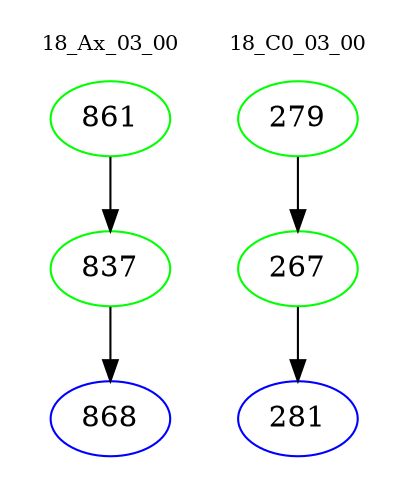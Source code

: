 digraph{
subgraph cluster_0 {
color = white
label = "18_Ax_03_00";
fontsize=10;
T0_861 [label="861", color="green"]
T0_861 -> T0_837 [color="black"]
T0_837 [label="837", color="green"]
T0_837 -> T0_868 [color="black"]
T0_868 [label="868", color="blue"]
}
subgraph cluster_1 {
color = white
label = "18_C0_03_00";
fontsize=10;
T1_279 [label="279", color="green"]
T1_279 -> T1_267 [color="black"]
T1_267 [label="267", color="green"]
T1_267 -> T1_281 [color="black"]
T1_281 [label="281", color="blue"]
}
}
